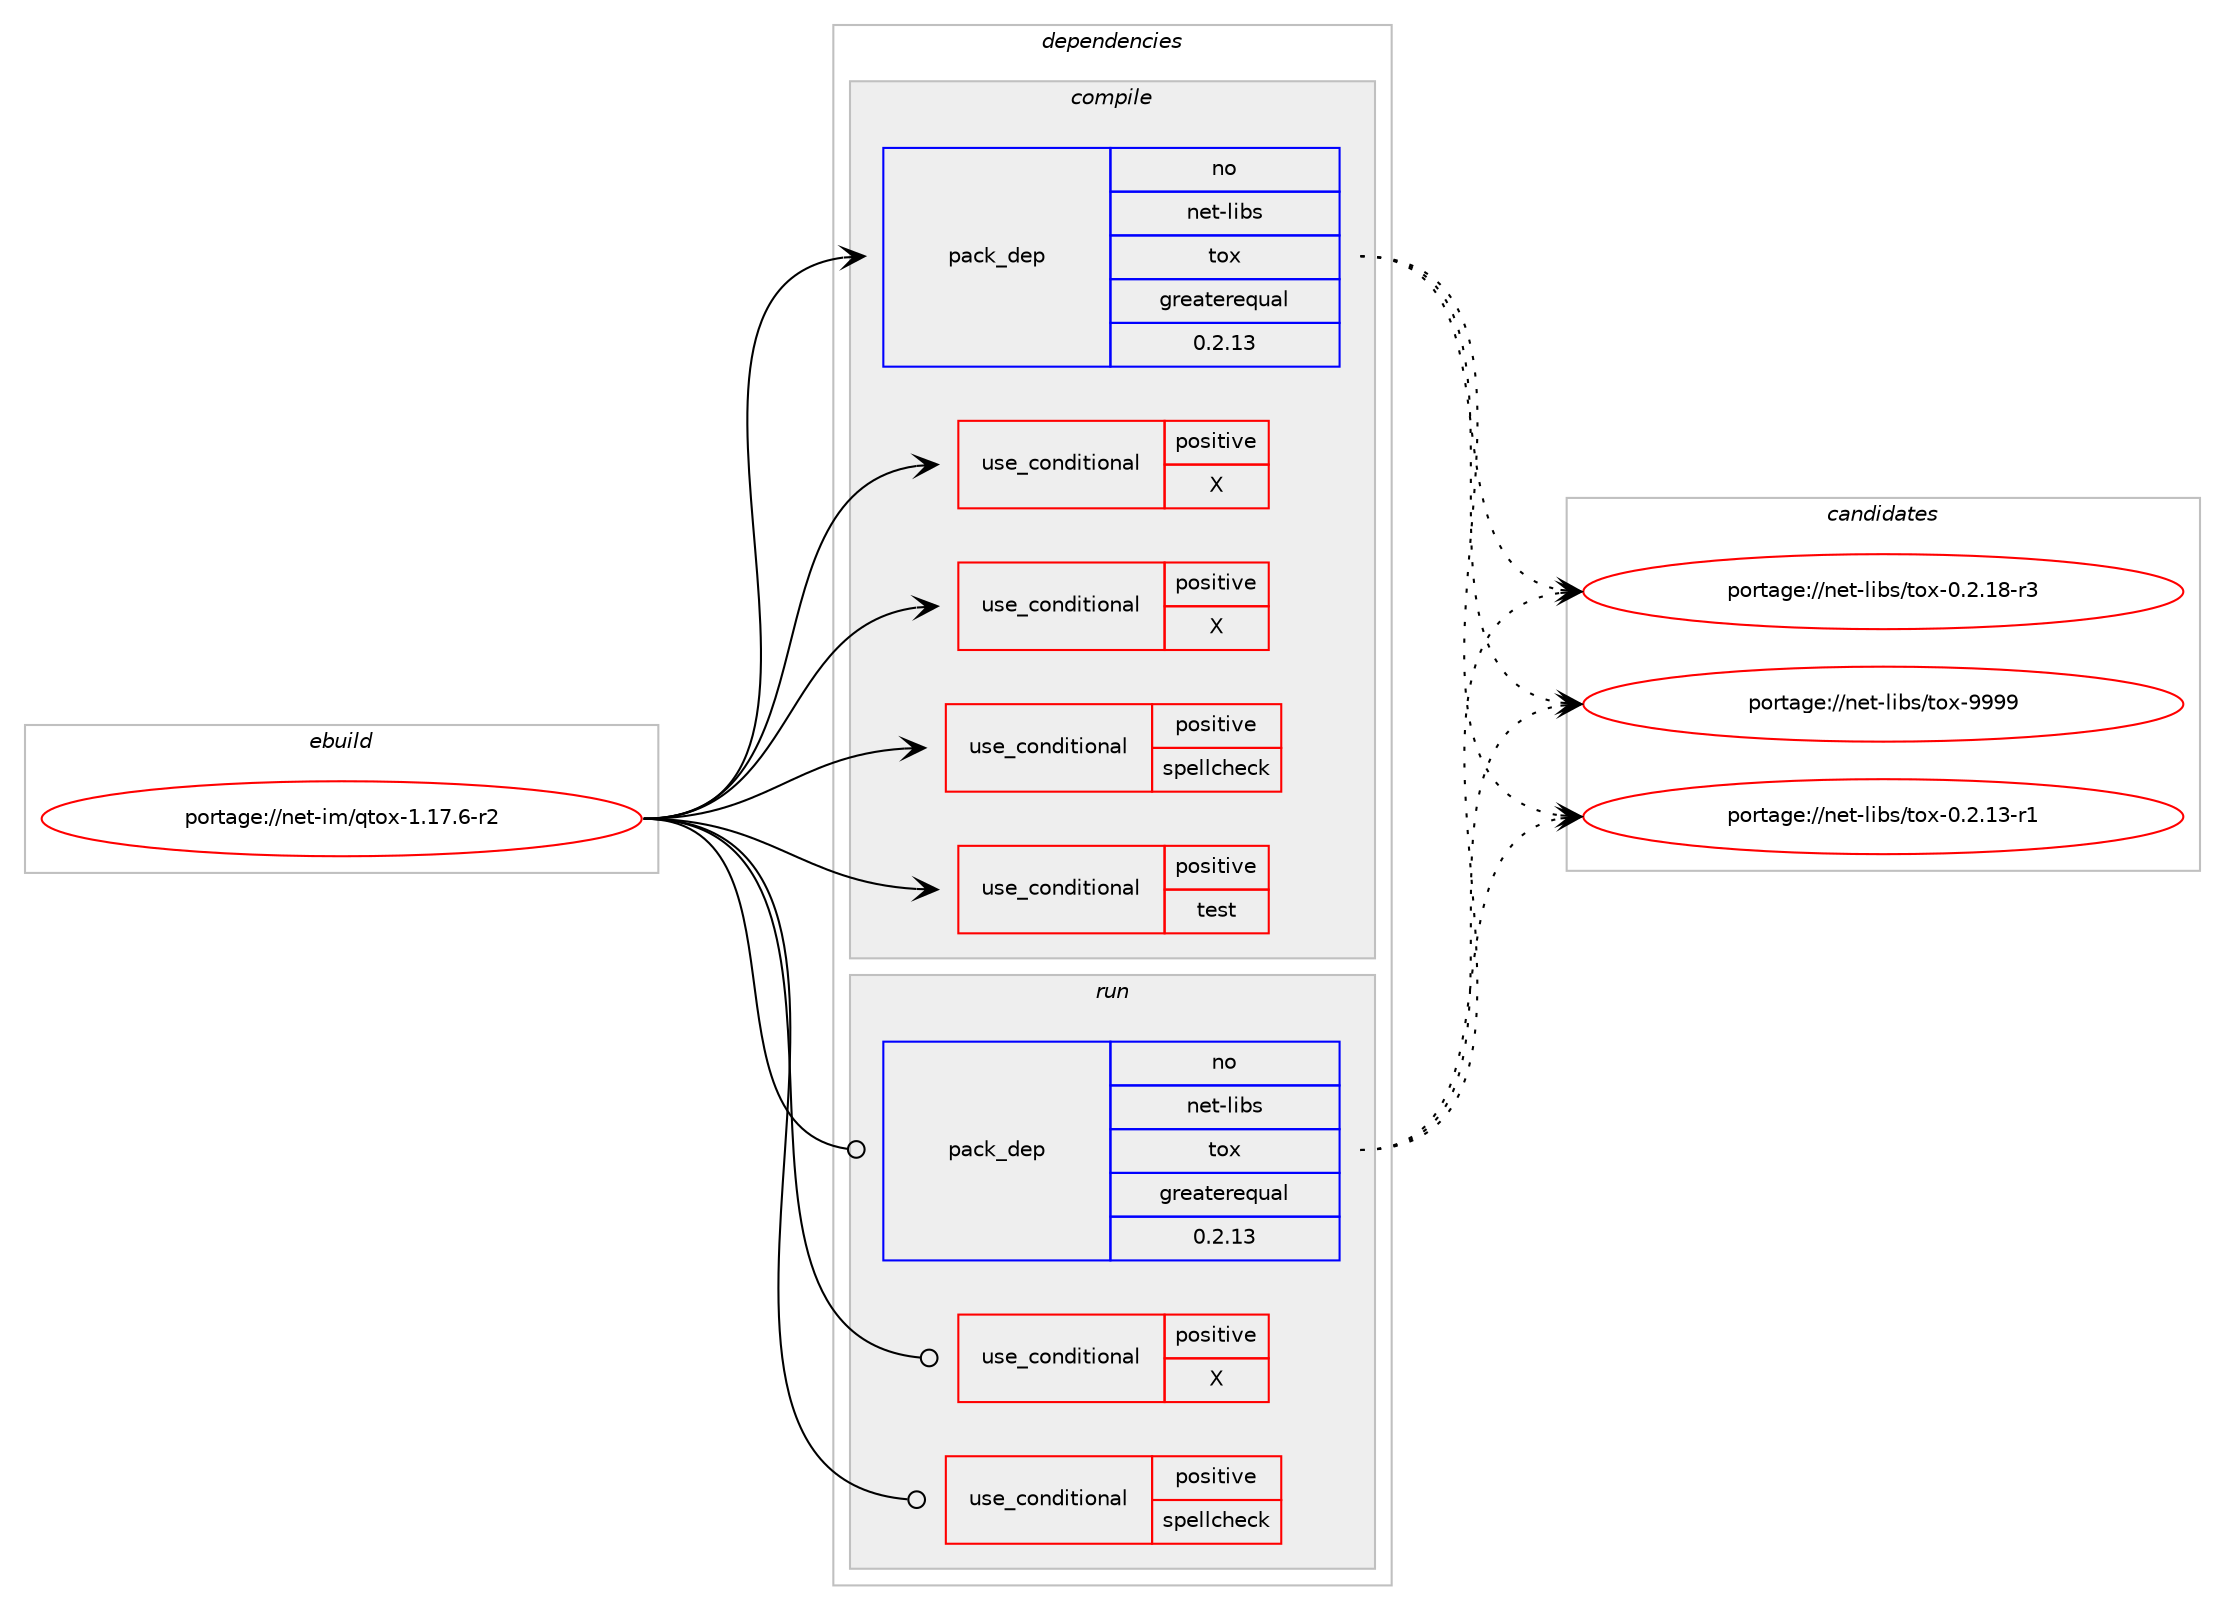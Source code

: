 digraph prolog {

# *************
# Graph options
# *************

newrank=true;
concentrate=true;
compound=true;
graph [rankdir=LR,fontname=Helvetica,fontsize=10,ranksep=1.5];#, ranksep=2.5, nodesep=0.2];
edge  [arrowhead=vee];
node  [fontname=Helvetica,fontsize=10];

# **********
# The ebuild
# **********

subgraph cluster_leftcol {
color=gray;
rank=same;
label=<<i>ebuild</i>>;
id [label="portage://net-im/qtox-1.17.6-r2", color=red, width=4, href="../net-im/qtox-1.17.6-r2.svg"];
}

# ****************
# The dependencies
# ****************

subgraph cluster_midcol {
color=gray;
label=<<i>dependencies</i>>;
subgraph cluster_compile {
fillcolor="#eeeeee";
style=filled;
label=<<i>compile</i>>;
subgraph cond89600 {
dependency180479 [label=<<TABLE BORDER="0" CELLBORDER="1" CELLSPACING="0" CELLPADDING="4"><TR><TD ROWSPAN="3" CELLPADDING="10">use_conditional</TD></TR><TR><TD>positive</TD></TR><TR><TD>X</TD></TR></TABLE>>, shape=none, color=red];
# *** BEGIN UNKNOWN DEPENDENCY TYPE (TODO) ***
# dependency180479 -> package_dependency(portage://net-im/qtox-1.17.6-r2,install,no,x11-base,xorg-proto,none,[,,],[],[])
# *** END UNKNOWN DEPENDENCY TYPE (TODO) ***

}
id:e -> dependency180479:w [weight=20,style="solid",arrowhead="vee"];
subgraph cond89601 {
dependency180480 [label=<<TABLE BORDER="0" CELLBORDER="1" CELLSPACING="0" CELLPADDING="4"><TR><TD ROWSPAN="3" CELLPADDING="10">use_conditional</TD></TR><TR><TD>positive</TD></TR><TR><TD>X</TD></TR></TABLE>>, shape=none, color=red];
# *** BEGIN UNKNOWN DEPENDENCY TYPE (TODO) ***
# dependency180480 -> package_dependency(portage://net-im/qtox-1.17.6-r2,install,no,x11-libs,libX11,none,[,,],[],[])
# *** END UNKNOWN DEPENDENCY TYPE (TODO) ***

# *** BEGIN UNKNOWN DEPENDENCY TYPE (TODO) ***
# dependency180480 -> package_dependency(portage://net-im/qtox-1.17.6-r2,install,no,x11-libs,libXScrnSaver,none,[,,],[],[])
# *** END UNKNOWN DEPENDENCY TYPE (TODO) ***

}
id:e -> dependency180480:w [weight=20,style="solid",arrowhead="vee"];
subgraph cond89602 {
dependency180481 [label=<<TABLE BORDER="0" CELLBORDER="1" CELLSPACING="0" CELLPADDING="4"><TR><TD ROWSPAN="3" CELLPADDING="10">use_conditional</TD></TR><TR><TD>positive</TD></TR><TR><TD>spellcheck</TD></TR></TABLE>>, shape=none, color=red];
# *** BEGIN UNKNOWN DEPENDENCY TYPE (TODO) ***
# dependency180481 -> package_dependency(portage://net-im/qtox-1.17.6-r2,install,no,kde-frameworks,sonnet,none,[,,],[slot(5)],[])
# *** END UNKNOWN DEPENDENCY TYPE (TODO) ***

}
id:e -> dependency180481:w [weight=20,style="solid",arrowhead="vee"];
subgraph cond89603 {
dependency180482 [label=<<TABLE BORDER="0" CELLBORDER="1" CELLSPACING="0" CELLPADDING="4"><TR><TD ROWSPAN="3" CELLPADDING="10">use_conditional</TD></TR><TR><TD>positive</TD></TR><TR><TD>test</TD></TR></TABLE>>, shape=none, color=red];
# *** BEGIN UNKNOWN DEPENDENCY TYPE (TODO) ***
# dependency180482 -> package_dependency(portage://net-im/qtox-1.17.6-r2,install,no,dev-qt,qttest,none,[,,],[slot(5)],[])
# *** END UNKNOWN DEPENDENCY TYPE (TODO) ***

}
id:e -> dependency180482:w [weight=20,style="solid",arrowhead="vee"];
# *** BEGIN UNKNOWN DEPENDENCY TYPE (TODO) ***
# id -> package_dependency(portage://net-im/qtox-1.17.6-r2,install,no,dev-db,sqlcipher,none,[,,],[],[])
# *** END UNKNOWN DEPENDENCY TYPE (TODO) ***

# *** BEGIN UNKNOWN DEPENDENCY TYPE (TODO) ***
# id -> package_dependency(portage://net-im/qtox-1.17.6-r2,install,no,dev-libs,libsodium,none,[,,],any_same_slot,[])
# *** END UNKNOWN DEPENDENCY TYPE (TODO) ***

# *** BEGIN UNKNOWN DEPENDENCY TYPE (TODO) ***
# id -> package_dependency(portage://net-im/qtox-1.17.6-r2,install,no,dev-qt,qtconcurrent,none,[,,],[slot(5)],[])
# *** END UNKNOWN DEPENDENCY TYPE (TODO) ***

# *** BEGIN UNKNOWN DEPENDENCY TYPE (TODO) ***
# id -> package_dependency(portage://net-im/qtox-1.17.6-r2,install,no,dev-qt,qtcore,none,[,,],[slot(5)],[])
# *** END UNKNOWN DEPENDENCY TYPE (TODO) ***

# *** BEGIN UNKNOWN DEPENDENCY TYPE (TODO) ***
# id -> package_dependency(portage://net-im/qtox-1.17.6-r2,install,no,dev-qt,qtgui,none,[,,],[slot(5)],[use(enable(gif),positive),use(enable(jpeg),none),use(enable(png),none),use(enable(X),negative)])
# *** END UNKNOWN DEPENDENCY TYPE (TODO) ***

# *** BEGIN UNKNOWN DEPENDENCY TYPE (TODO) ***
# id -> package_dependency(portage://net-im/qtox-1.17.6-r2,install,no,dev-qt,qtnetwork,none,[,,],[slot(5)],[])
# *** END UNKNOWN DEPENDENCY TYPE (TODO) ***

# *** BEGIN UNKNOWN DEPENDENCY TYPE (TODO) ***
# id -> package_dependency(portage://net-im/qtox-1.17.6-r2,install,no,dev-qt,qtopengl,none,[,,],[slot(5)],[])
# *** END UNKNOWN DEPENDENCY TYPE (TODO) ***

# *** BEGIN UNKNOWN DEPENDENCY TYPE (TODO) ***
# id -> package_dependency(portage://net-im/qtox-1.17.6-r2,install,no,dev-qt,qtsvg,none,[,,],[slot(5)],[])
# *** END UNKNOWN DEPENDENCY TYPE (TODO) ***

# *** BEGIN UNKNOWN DEPENDENCY TYPE (TODO) ***
# id -> package_dependency(portage://net-im/qtox-1.17.6-r2,install,no,dev-qt,qtwidgets,none,[,,],[slot(5)],[])
# *** END UNKNOWN DEPENDENCY TYPE (TODO) ***

# *** BEGIN UNKNOWN DEPENDENCY TYPE (TODO) ***
# id -> package_dependency(portage://net-im/qtox-1.17.6-r2,install,no,dev-qt,qtxml,none,[,,],[slot(5)],[])
# *** END UNKNOWN DEPENDENCY TYPE (TODO) ***

# *** BEGIN UNKNOWN DEPENDENCY TYPE (TODO) ***
# id -> package_dependency(portage://net-im/qtox-1.17.6-r2,install,no,media-gfx,qrencode,none,[,,],any_same_slot,[])
# *** END UNKNOWN DEPENDENCY TYPE (TODO) ***

# *** BEGIN UNKNOWN DEPENDENCY TYPE (TODO) ***
# id -> package_dependency(portage://net-im/qtox-1.17.6-r2,install,no,media-libs,libexif,none,[,,],[],[])
# *** END UNKNOWN DEPENDENCY TYPE (TODO) ***

# *** BEGIN UNKNOWN DEPENDENCY TYPE (TODO) ***
# id -> package_dependency(portage://net-im/qtox-1.17.6-r2,install,no,media-libs,openal,none,[,,],[],[])
# *** END UNKNOWN DEPENDENCY TYPE (TODO) ***

# *** BEGIN UNKNOWN DEPENDENCY TYPE (TODO) ***
# id -> package_dependency(portage://net-im/qtox-1.17.6-r2,install,no,media-video,ffmpeg,none,[,,],any_same_slot,[use(enable(webp),none),use(enable(v4l),none)])
# *** END UNKNOWN DEPENDENCY TYPE (TODO) ***

subgraph pack88329 {
dependency180483 [label=<<TABLE BORDER="0" CELLBORDER="1" CELLSPACING="0" CELLPADDING="4" WIDTH="220"><TR><TD ROWSPAN="6" CELLPADDING="30">pack_dep</TD></TR><TR><TD WIDTH="110">no</TD></TR><TR><TD>net-libs</TD></TR><TR><TD>tox</TD></TR><TR><TD>greaterequal</TD></TR><TR><TD>0.2.13</TD></TR></TABLE>>, shape=none, color=blue];
}
id:e -> dependency180483:w [weight=20,style="solid",arrowhead="vee"];
}
subgraph cluster_compileandrun {
fillcolor="#eeeeee";
style=filled;
label=<<i>compile and run</i>>;
}
subgraph cluster_run {
fillcolor="#eeeeee";
style=filled;
label=<<i>run</i>>;
subgraph cond89604 {
dependency180484 [label=<<TABLE BORDER="0" CELLBORDER="1" CELLSPACING="0" CELLPADDING="4"><TR><TD ROWSPAN="3" CELLPADDING="10">use_conditional</TD></TR><TR><TD>positive</TD></TR><TR><TD>X</TD></TR></TABLE>>, shape=none, color=red];
# *** BEGIN UNKNOWN DEPENDENCY TYPE (TODO) ***
# dependency180484 -> package_dependency(portage://net-im/qtox-1.17.6-r2,run,no,x11-libs,libX11,none,[,,],[],[])
# *** END UNKNOWN DEPENDENCY TYPE (TODO) ***

# *** BEGIN UNKNOWN DEPENDENCY TYPE (TODO) ***
# dependency180484 -> package_dependency(portage://net-im/qtox-1.17.6-r2,run,no,x11-libs,libXScrnSaver,none,[,,],[],[])
# *** END UNKNOWN DEPENDENCY TYPE (TODO) ***

}
id:e -> dependency180484:w [weight=20,style="solid",arrowhead="odot"];
subgraph cond89605 {
dependency180485 [label=<<TABLE BORDER="0" CELLBORDER="1" CELLSPACING="0" CELLPADDING="4"><TR><TD ROWSPAN="3" CELLPADDING="10">use_conditional</TD></TR><TR><TD>positive</TD></TR><TR><TD>spellcheck</TD></TR></TABLE>>, shape=none, color=red];
# *** BEGIN UNKNOWN DEPENDENCY TYPE (TODO) ***
# dependency180485 -> package_dependency(portage://net-im/qtox-1.17.6-r2,run,no,kde-frameworks,sonnet,none,[,,],[slot(5)],[])
# *** END UNKNOWN DEPENDENCY TYPE (TODO) ***

}
id:e -> dependency180485:w [weight=20,style="solid",arrowhead="odot"];
# *** BEGIN UNKNOWN DEPENDENCY TYPE (TODO) ***
# id -> package_dependency(portage://net-im/qtox-1.17.6-r2,run,no,dev-db,sqlcipher,none,[,,],[],[])
# *** END UNKNOWN DEPENDENCY TYPE (TODO) ***

# *** BEGIN UNKNOWN DEPENDENCY TYPE (TODO) ***
# id -> package_dependency(portage://net-im/qtox-1.17.6-r2,run,no,dev-libs,libsodium,none,[,,],any_same_slot,[])
# *** END UNKNOWN DEPENDENCY TYPE (TODO) ***

# *** BEGIN UNKNOWN DEPENDENCY TYPE (TODO) ***
# id -> package_dependency(portage://net-im/qtox-1.17.6-r2,run,no,dev-qt,qtconcurrent,none,[,,],[slot(5)],[])
# *** END UNKNOWN DEPENDENCY TYPE (TODO) ***

# *** BEGIN UNKNOWN DEPENDENCY TYPE (TODO) ***
# id -> package_dependency(portage://net-im/qtox-1.17.6-r2,run,no,dev-qt,qtcore,none,[,,],[slot(5)],[])
# *** END UNKNOWN DEPENDENCY TYPE (TODO) ***

# *** BEGIN UNKNOWN DEPENDENCY TYPE (TODO) ***
# id -> package_dependency(portage://net-im/qtox-1.17.6-r2,run,no,dev-qt,qtgui,none,[,,],[slot(5)],[use(enable(gif),positive),use(enable(jpeg),none),use(enable(png),none),use(enable(X),negative)])
# *** END UNKNOWN DEPENDENCY TYPE (TODO) ***

# *** BEGIN UNKNOWN DEPENDENCY TYPE (TODO) ***
# id -> package_dependency(portage://net-im/qtox-1.17.6-r2,run,no,dev-qt,qtnetwork,none,[,,],[slot(5)],[])
# *** END UNKNOWN DEPENDENCY TYPE (TODO) ***

# *** BEGIN UNKNOWN DEPENDENCY TYPE (TODO) ***
# id -> package_dependency(portage://net-im/qtox-1.17.6-r2,run,no,dev-qt,qtopengl,none,[,,],[slot(5)],[])
# *** END UNKNOWN DEPENDENCY TYPE (TODO) ***

# *** BEGIN UNKNOWN DEPENDENCY TYPE (TODO) ***
# id -> package_dependency(portage://net-im/qtox-1.17.6-r2,run,no,dev-qt,qtsvg,none,[,,],[slot(5)],[])
# *** END UNKNOWN DEPENDENCY TYPE (TODO) ***

# *** BEGIN UNKNOWN DEPENDENCY TYPE (TODO) ***
# id -> package_dependency(portage://net-im/qtox-1.17.6-r2,run,no,dev-qt,qtwidgets,none,[,,],[slot(5)],[])
# *** END UNKNOWN DEPENDENCY TYPE (TODO) ***

# *** BEGIN UNKNOWN DEPENDENCY TYPE (TODO) ***
# id -> package_dependency(portage://net-im/qtox-1.17.6-r2,run,no,dev-qt,qtxml,none,[,,],[slot(5)],[])
# *** END UNKNOWN DEPENDENCY TYPE (TODO) ***

# *** BEGIN UNKNOWN DEPENDENCY TYPE (TODO) ***
# id -> package_dependency(portage://net-im/qtox-1.17.6-r2,run,no,media-gfx,qrencode,none,[,,],any_same_slot,[])
# *** END UNKNOWN DEPENDENCY TYPE (TODO) ***

# *** BEGIN UNKNOWN DEPENDENCY TYPE (TODO) ***
# id -> package_dependency(portage://net-im/qtox-1.17.6-r2,run,no,media-libs,libexif,none,[,,],[],[])
# *** END UNKNOWN DEPENDENCY TYPE (TODO) ***

# *** BEGIN UNKNOWN DEPENDENCY TYPE (TODO) ***
# id -> package_dependency(portage://net-im/qtox-1.17.6-r2,run,no,media-libs,openal,none,[,,],[],[])
# *** END UNKNOWN DEPENDENCY TYPE (TODO) ***

# *** BEGIN UNKNOWN DEPENDENCY TYPE (TODO) ***
# id -> package_dependency(portage://net-im/qtox-1.17.6-r2,run,no,media-video,ffmpeg,none,[,,],any_same_slot,[use(enable(webp),none),use(enable(v4l),none)])
# *** END UNKNOWN DEPENDENCY TYPE (TODO) ***

subgraph pack88330 {
dependency180486 [label=<<TABLE BORDER="0" CELLBORDER="1" CELLSPACING="0" CELLPADDING="4" WIDTH="220"><TR><TD ROWSPAN="6" CELLPADDING="30">pack_dep</TD></TR><TR><TD WIDTH="110">no</TD></TR><TR><TD>net-libs</TD></TR><TR><TD>tox</TD></TR><TR><TD>greaterequal</TD></TR><TR><TD>0.2.13</TD></TR></TABLE>>, shape=none, color=blue];
}
id:e -> dependency180486:w [weight=20,style="solid",arrowhead="odot"];
}
}

# **************
# The candidates
# **************

subgraph cluster_choices {
rank=same;
color=gray;
label=<<i>candidates</i>>;

subgraph choice88329 {
color=black;
nodesep=1;
choice110101116451081059811547116111120454846504649514511449 [label="portage://net-libs/tox-0.2.13-r1", color=red, width=4,href="../net-libs/tox-0.2.13-r1.svg"];
choice110101116451081059811547116111120454846504649564511451 [label="portage://net-libs/tox-0.2.18-r3", color=red, width=4,href="../net-libs/tox-0.2.18-r3.svg"];
choice1101011164510810598115471161111204557575757 [label="portage://net-libs/tox-9999", color=red, width=4,href="../net-libs/tox-9999.svg"];
dependency180483:e -> choice110101116451081059811547116111120454846504649514511449:w [style=dotted,weight="100"];
dependency180483:e -> choice110101116451081059811547116111120454846504649564511451:w [style=dotted,weight="100"];
dependency180483:e -> choice1101011164510810598115471161111204557575757:w [style=dotted,weight="100"];
}
subgraph choice88330 {
color=black;
nodesep=1;
choice110101116451081059811547116111120454846504649514511449 [label="portage://net-libs/tox-0.2.13-r1", color=red, width=4,href="../net-libs/tox-0.2.13-r1.svg"];
choice110101116451081059811547116111120454846504649564511451 [label="portage://net-libs/tox-0.2.18-r3", color=red, width=4,href="../net-libs/tox-0.2.18-r3.svg"];
choice1101011164510810598115471161111204557575757 [label="portage://net-libs/tox-9999", color=red, width=4,href="../net-libs/tox-9999.svg"];
dependency180486:e -> choice110101116451081059811547116111120454846504649514511449:w [style=dotted,weight="100"];
dependency180486:e -> choice110101116451081059811547116111120454846504649564511451:w [style=dotted,weight="100"];
dependency180486:e -> choice1101011164510810598115471161111204557575757:w [style=dotted,weight="100"];
}
}

}
